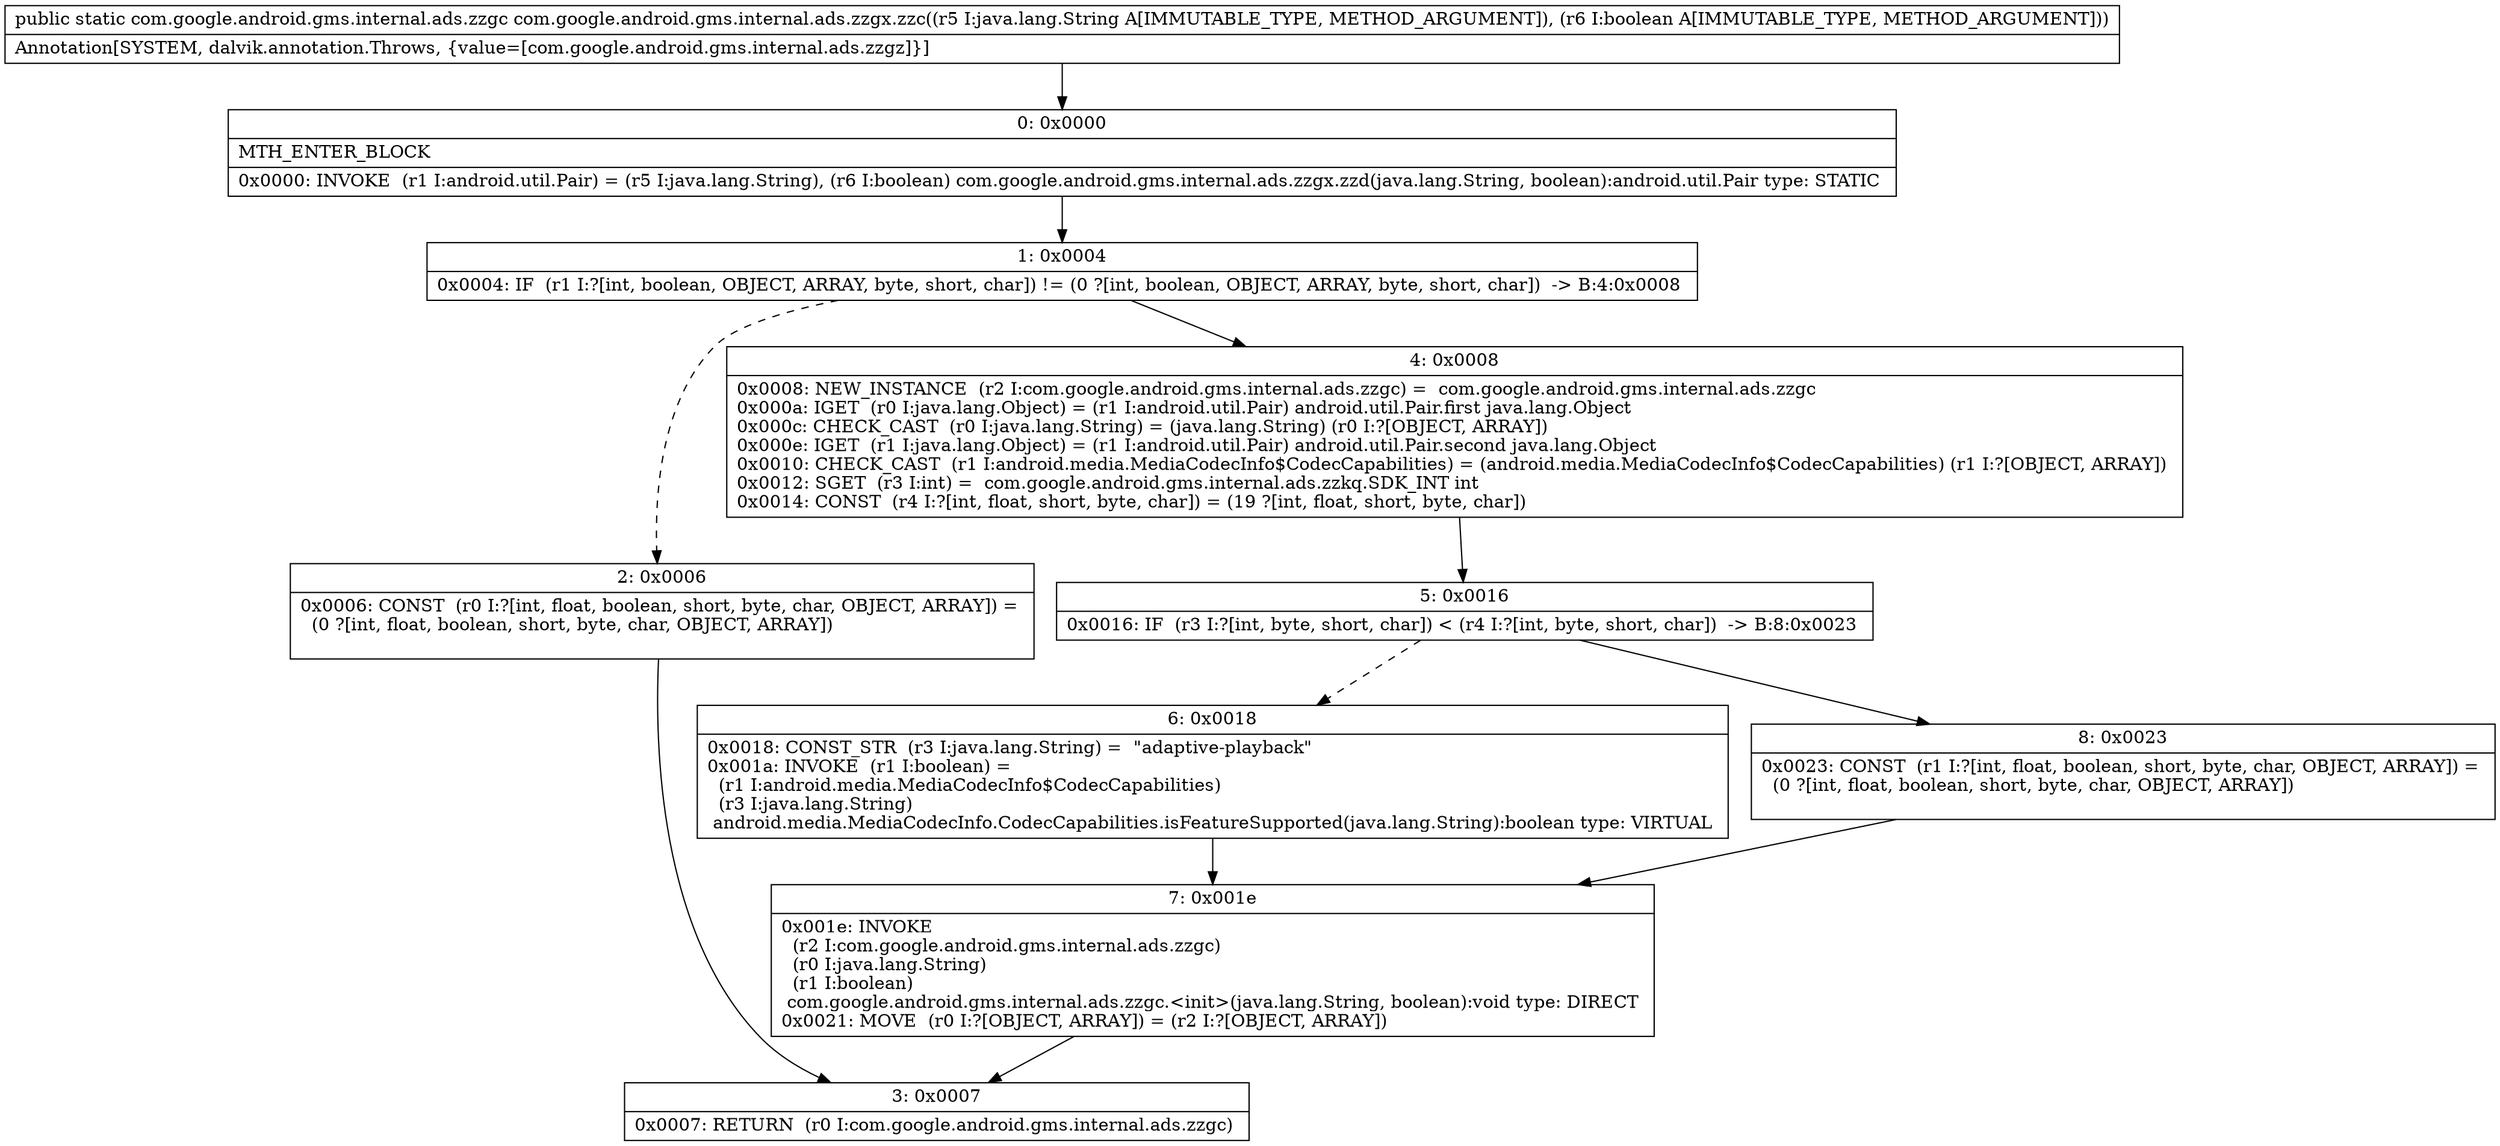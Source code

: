 digraph "CFG forcom.google.android.gms.internal.ads.zzgx.zzc(Ljava\/lang\/String;Z)Lcom\/google\/android\/gms\/internal\/ads\/zzgc;" {
Node_0 [shape=record,label="{0\:\ 0x0000|MTH_ENTER_BLOCK\l|0x0000: INVOKE  (r1 I:android.util.Pair) = (r5 I:java.lang.String), (r6 I:boolean) com.google.android.gms.internal.ads.zzgx.zzd(java.lang.String, boolean):android.util.Pair type: STATIC \l}"];
Node_1 [shape=record,label="{1\:\ 0x0004|0x0004: IF  (r1 I:?[int, boolean, OBJECT, ARRAY, byte, short, char]) != (0 ?[int, boolean, OBJECT, ARRAY, byte, short, char])  \-\> B:4:0x0008 \l}"];
Node_2 [shape=record,label="{2\:\ 0x0006|0x0006: CONST  (r0 I:?[int, float, boolean, short, byte, char, OBJECT, ARRAY]) = \l  (0 ?[int, float, boolean, short, byte, char, OBJECT, ARRAY])\l \l}"];
Node_3 [shape=record,label="{3\:\ 0x0007|0x0007: RETURN  (r0 I:com.google.android.gms.internal.ads.zzgc) \l}"];
Node_4 [shape=record,label="{4\:\ 0x0008|0x0008: NEW_INSTANCE  (r2 I:com.google.android.gms.internal.ads.zzgc) =  com.google.android.gms.internal.ads.zzgc \l0x000a: IGET  (r0 I:java.lang.Object) = (r1 I:android.util.Pair) android.util.Pair.first java.lang.Object \l0x000c: CHECK_CAST  (r0 I:java.lang.String) = (java.lang.String) (r0 I:?[OBJECT, ARRAY]) \l0x000e: IGET  (r1 I:java.lang.Object) = (r1 I:android.util.Pair) android.util.Pair.second java.lang.Object \l0x0010: CHECK_CAST  (r1 I:android.media.MediaCodecInfo$CodecCapabilities) = (android.media.MediaCodecInfo$CodecCapabilities) (r1 I:?[OBJECT, ARRAY]) \l0x0012: SGET  (r3 I:int) =  com.google.android.gms.internal.ads.zzkq.SDK_INT int \l0x0014: CONST  (r4 I:?[int, float, short, byte, char]) = (19 ?[int, float, short, byte, char]) \l}"];
Node_5 [shape=record,label="{5\:\ 0x0016|0x0016: IF  (r3 I:?[int, byte, short, char]) \< (r4 I:?[int, byte, short, char])  \-\> B:8:0x0023 \l}"];
Node_6 [shape=record,label="{6\:\ 0x0018|0x0018: CONST_STR  (r3 I:java.lang.String) =  \"adaptive\-playback\" \l0x001a: INVOKE  (r1 I:boolean) = \l  (r1 I:android.media.MediaCodecInfo$CodecCapabilities)\l  (r3 I:java.lang.String)\l android.media.MediaCodecInfo.CodecCapabilities.isFeatureSupported(java.lang.String):boolean type: VIRTUAL \l}"];
Node_7 [shape=record,label="{7\:\ 0x001e|0x001e: INVOKE  \l  (r2 I:com.google.android.gms.internal.ads.zzgc)\l  (r0 I:java.lang.String)\l  (r1 I:boolean)\l com.google.android.gms.internal.ads.zzgc.\<init\>(java.lang.String, boolean):void type: DIRECT \l0x0021: MOVE  (r0 I:?[OBJECT, ARRAY]) = (r2 I:?[OBJECT, ARRAY]) \l}"];
Node_8 [shape=record,label="{8\:\ 0x0023|0x0023: CONST  (r1 I:?[int, float, boolean, short, byte, char, OBJECT, ARRAY]) = \l  (0 ?[int, float, boolean, short, byte, char, OBJECT, ARRAY])\l \l}"];
MethodNode[shape=record,label="{public static com.google.android.gms.internal.ads.zzgc com.google.android.gms.internal.ads.zzgx.zzc((r5 I:java.lang.String A[IMMUTABLE_TYPE, METHOD_ARGUMENT]), (r6 I:boolean A[IMMUTABLE_TYPE, METHOD_ARGUMENT]))  | Annotation[SYSTEM, dalvik.annotation.Throws, \{value=[com.google.android.gms.internal.ads.zzgz]\}]\l}"];
MethodNode -> Node_0;
Node_0 -> Node_1;
Node_1 -> Node_2[style=dashed];
Node_1 -> Node_4;
Node_2 -> Node_3;
Node_4 -> Node_5;
Node_5 -> Node_6[style=dashed];
Node_5 -> Node_8;
Node_6 -> Node_7;
Node_7 -> Node_3;
Node_8 -> Node_7;
}


